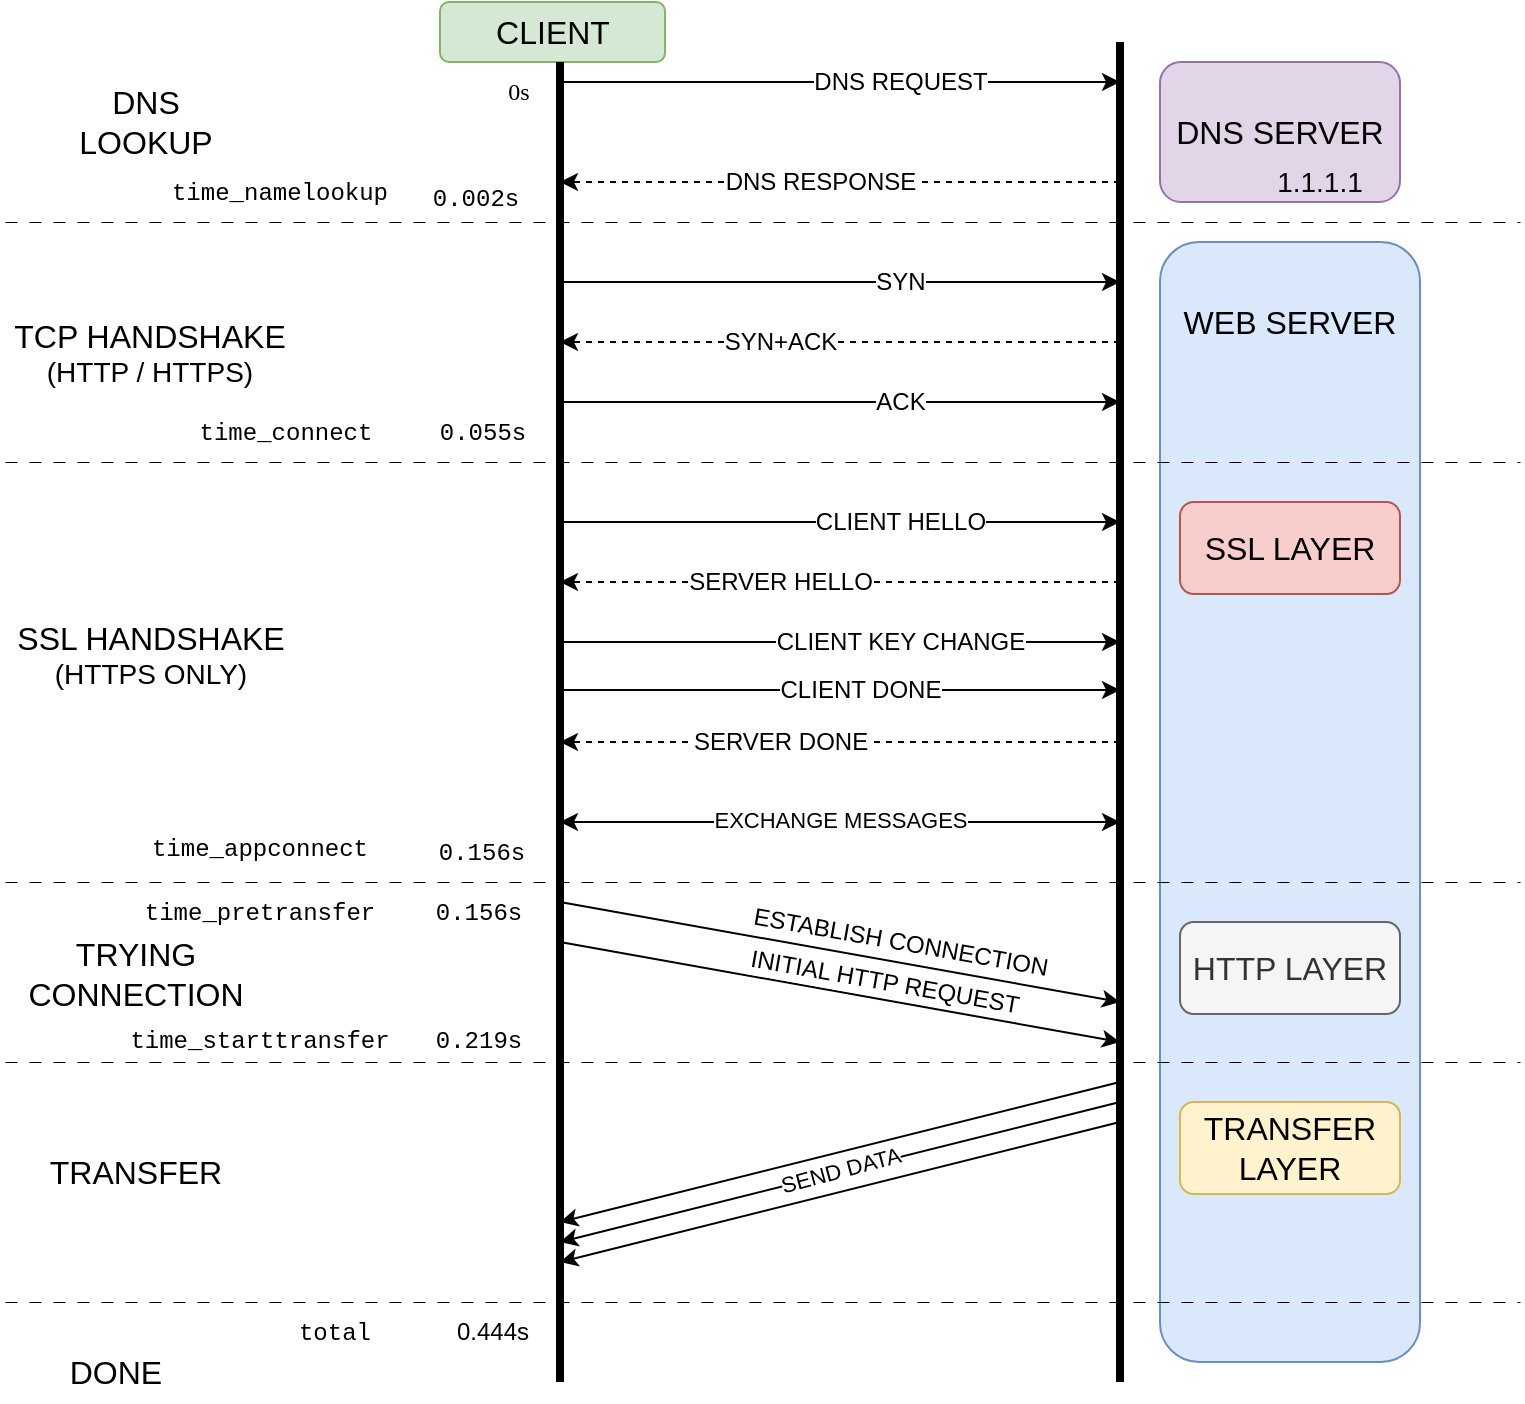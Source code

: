 <mxfile>
    <diagram name="Page-1" id="1liTm15afsR-puAgwV_L">
        <mxGraphModel dx="938" dy="655" grid="1" gridSize="10" guides="1" tooltips="1" connect="1" arrows="1" fold="1" page="1" pageScale="1" pageWidth="1169" pageHeight="827" math="0" shadow="0">
            <root>
                <mxCell id="0"/>
                <mxCell id="1" parent="0"/>
                <mxCell id="zWmy7efZT_JnDAbeR441-1" value="&lt;font style=&quot;font-size: 16px;&quot;&gt;CLIENT&lt;/font&gt;" style="rounded=1;whiteSpace=wrap;html=1;fillColor=#d5e8d4;strokeColor=#82b366;" parent="1" vertex="1">
                    <mxGeometry x="425" y="64" width="112.5" height="30" as="geometry"/>
                </mxCell>
                <mxCell id="zWmy7efZT_JnDAbeR441-2" value="&lt;font style=&quot;font-size: 16px;&quot;&gt;DNS SERVER&lt;/font&gt;" style="rounded=1;whiteSpace=wrap;html=1;fillColor=#e1d5e7;strokeColor=#9673a6;" parent="1" vertex="1">
                    <mxGeometry x="785" y="94" width="120" height="70" as="geometry"/>
                </mxCell>
                <mxCell id="zWmy7efZT_JnDAbeR441-3" value="" style="rounded=1;whiteSpace=wrap;html=1;fillColor=#dae8fc;strokeColor=#6c8ebf;" parent="1" vertex="1">
                    <mxGeometry x="785" y="184" width="130" height="560" as="geometry"/>
                </mxCell>
                <mxCell id="zWmy7efZT_JnDAbeR441-4" value="&lt;font style=&quot;font-size: 16px;&quot;&gt;WEB SERVER&lt;/font&gt;" style="text;html=1;strokeColor=none;fillColor=none;align=center;verticalAlign=middle;whiteSpace=wrap;rounded=0;" parent="1" vertex="1">
                    <mxGeometry x="795" y="204" width="110" height="40" as="geometry"/>
                </mxCell>
                <mxCell id="zWmy7efZT_JnDAbeR441-5" value="" style="endArrow=none;html=1;rounded=0;strokeWidth=4;" parent="1" edge="1">
                    <mxGeometry width="50" height="50" relative="1" as="geometry">
                        <mxPoint x="765" y="754" as="sourcePoint"/>
                        <mxPoint x="765" y="84" as="targetPoint"/>
                    </mxGeometry>
                </mxCell>
                <mxCell id="zWmy7efZT_JnDAbeR441-7" value="&lt;font style=&quot;font-size: 14px;&quot;&gt;1.1.1.1&lt;/font&gt;" style="text;html=1;strokeColor=none;fillColor=none;align=center;verticalAlign=middle;whiteSpace=wrap;rounded=0;" parent="1" vertex="1">
                    <mxGeometry x="835" y="144" width="60" height="20" as="geometry"/>
                </mxCell>
                <mxCell id="zWmy7efZT_JnDAbeR441-8" value="&lt;font style=&quot;font-size: 16px;&quot;&gt;SSL LAYER&lt;/font&gt;" style="rounded=1;whiteSpace=wrap;html=1;fillColor=#f8cecc;strokeColor=#b85450;" parent="1" vertex="1">
                    <mxGeometry x="795" y="314" width="110" height="46" as="geometry"/>
                </mxCell>
                <mxCell id="zWmy7efZT_JnDAbeR441-9" value="&lt;font style=&quot;font-size: 16px;&quot;&gt;HTTP LAYER&lt;/font&gt;" style="rounded=1;whiteSpace=wrap;html=1;fillColor=#f5f5f5;strokeColor=#666666;fontColor=#333333;" parent="1" vertex="1">
                    <mxGeometry x="795" y="524" width="110" height="46" as="geometry"/>
                </mxCell>
                <mxCell id="zWmy7efZT_JnDAbeR441-10" value="&lt;font style=&quot;font-size: 16px;&quot;&gt;TRANSFER&lt;br&gt;LAYER&lt;br&gt;&lt;/font&gt;" style="rounded=1;whiteSpace=wrap;html=1;fillColor=#fff2cc;strokeColor=#d6b656;" parent="1" vertex="1">
                    <mxGeometry x="795" y="614" width="110" height="46" as="geometry"/>
                </mxCell>
                <mxCell id="zWmy7efZT_JnDAbeR441-11" value="" style="endArrow=classic;html=1;rounded=0;" parent="1" edge="1">
                    <mxGeometry width="50" height="50" relative="1" as="geometry">
                        <mxPoint x="485" y="104" as="sourcePoint"/>
                        <mxPoint x="765" y="104" as="targetPoint"/>
                    </mxGeometry>
                </mxCell>
                <mxCell id="zWmy7efZT_JnDAbeR441-13" value="&lt;font style=&quot;font-size: 12px;&quot;&gt;DNS REQUEST&lt;/font&gt;" style="edgeLabel;html=1;align=center;verticalAlign=middle;resizable=0;points=[];" parent="zWmy7efZT_JnDAbeR441-11" vertex="1" connectable="0">
                    <mxGeometry x="0.2" relative="1" as="geometry">
                        <mxPoint x="2" as="offset"/>
                    </mxGeometry>
                </mxCell>
                <mxCell id="zWmy7efZT_JnDAbeR441-12" value="" style="endArrow=none;html=1;rounded=0;strokeWidth=4;" parent="1" edge="1">
                    <mxGeometry width="50" height="50" relative="1" as="geometry">
                        <mxPoint x="485" y="754" as="sourcePoint"/>
                        <mxPoint x="485" y="94" as="targetPoint"/>
                    </mxGeometry>
                </mxCell>
                <mxCell id="zWmy7efZT_JnDAbeR441-14" value="" style="endArrow=classic;html=1;rounded=0;dashed=1;strokeWidth=1;" parent="1" edge="1">
                    <mxGeometry width="50" height="50" relative="1" as="geometry">
                        <mxPoint x="765" y="154" as="sourcePoint"/>
                        <mxPoint x="485" y="154" as="targetPoint"/>
                    </mxGeometry>
                </mxCell>
                <mxCell id="zWmy7efZT_JnDAbeR441-15" value="&lt;font style=&quot;font-size: 12px;&quot;&gt;DNS RESPONSE&lt;/font&gt;" style="edgeLabel;html=1;align=center;verticalAlign=middle;resizable=0;points=[];" parent="zWmy7efZT_JnDAbeR441-14" vertex="1" connectable="0">
                    <mxGeometry x="0.129" y="-1" relative="1" as="geometry">
                        <mxPoint x="8" y="1" as="offset"/>
                    </mxGeometry>
                </mxCell>
                <mxCell id="zWmy7efZT_JnDAbeR441-17" value="" style="endArrow=classic;html=1;rounded=0;" parent="1" edge="1">
                    <mxGeometry width="50" height="50" relative="1" as="geometry">
                        <mxPoint x="485" y="204" as="sourcePoint"/>
                        <mxPoint x="765" y="204" as="targetPoint"/>
                    </mxGeometry>
                </mxCell>
                <mxCell id="zWmy7efZT_JnDAbeR441-18" value="&lt;font style=&quot;font-size: 12px;&quot;&gt;SYN&lt;/font&gt;" style="edgeLabel;html=1;align=center;verticalAlign=middle;resizable=0;points=[];" parent="zWmy7efZT_JnDAbeR441-17" vertex="1" connectable="0">
                    <mxGeometry x="0.2" relative="1" as="geometry">
                        <mxPoint x="2" as="offset"/>
                    </mxGeometry>
                </mxCell>
                <mxCell id="zWmy7efZT_JnDAbeR441-19" value="" style="endArrow=classic;html=1;rounded=0;dashed=1;strokeWidth=1;" parent="1" edge="1">
                    <mxGeometry width="50" height="50" relative="1" as="geometry">
                        <mxPoint x="765" y="234" as="sourcePoint"/>
                        <mxPoint x="485" y="234" as="targetPoint"/>
                    </mxGeometry>
                </mxCell>
                <mxCell id="zWmy7efZT_JnDAbeR441-20" value="&lt;font style=&quot;font-size: 12px;&quot;&gt;SYN+ACK&lt;/font&gt;" style="edgeLabel;html=1;align=center;verticalAlign=middle;resizable=0;points=[];" parent="zWmy7efZT_JnDAbeR441-19" vertex="1" connectable="0">
                    <mxGeometry x="0.129" y="-1" relative="1" as="geometry">
                        <mxPoint x="-12" y="1" as="offset"/>
                    </mxGeometry>
                </mxCell>
                <mxCell id="zWmy7efZT_JnDAbeR441-21" value="" style="endArrow=classic;html=1;rounded=0;" parent="1" edge="1">
                    <mxGeometry width="50" height="50" relative="1" as="geometry">
                        <mxPoint x="485" y="264" as="sourcePoint"/>
                        <mxPoint x="765" y="264" as="targetPoint"/>
                    </mxGeometry>
                </mxCell>
                <mxCell id="zWmy7efZT_JnDAbeR441-22" value="&lt;span style=&quot;font-size: 12px;&quot;&gt;ACK&lt;/span&gt;" style="edgeLabel;html=1;align=center;verticalAlign=middle;resizable=0;points=[];" parent="zWmy7efZT_JnDAbeR441-21" vertex="1" connectable="0">
                    <mxGeometry x="0.2" relative="1" as="geometry">
                        <mxPoint x="2" as="offset"/>
                    </mxGeometry>
                </mxCell>
                <mxCell id="zWmy7efZT_JnDAbeR441-23" value="" style="endArrow=none;dashed=1;html=1;rounded=0;dashPattern=12 12;strokeWidth=0.5;" parent="1" edge="1">
                    <mxGeometry width="50" height="50" relative="1" as="geometry">
                        <mxPoint x="207.5" y="294" as="sourcePoint"/>
                        <mxPoint x="965" y="294" as="targetPoint"/>
                    </mxGeometry>
                </mxCell>
                <mxCell id="zWmy7efZT_JnDAbeR441-24" value="" style="endArrow=none;dashed=1;html=1;rounded=0;dashPattern=12 12;strokeWidth=0.5;" parent="1" edge="1">
                    <mxGeometry width="50" height="50" relative="1" as="geometry">
                        <mxPoint x="207.5" y="174" as="sourcePoint"/>
                        <mxPoint x="965" y="174" as="targetPoint"/>
                    </mxGeometry>
                </mxCell>
                <mxCell id="zWmy7efZT_JnDAbeR441-25" value="" style="endArrow=classic;html=1;rounded=0;" parent="1" edge="1">
                    <mxGeometry width="50" height="50" relative="1" as="geometry">
                        <mxPoint x="485" y="324" as="sourcePoint"/>
                        <mxPoint x="765" y="324" as="targetPoint"/>
                    </mxGeometry>
                </mxCell>
                <mxCell id="zWmy7efZT_JnDAbeR441-26" value="&lt;span style=&quot;font-size: 12px;&quot;&gt;CLIENT HELLO&lt;/span&gt;" style="edgeLabel;html=1;align=center;verticalAlign=middle;resizable=0;points=[];" parent="zWmy7efZT_JnDAbeR441-25" vertex="1" connectable="0">
                    <mxGeometry x="0.2" relative="1" as="geometry">
                        <mxPoint x="2" as="offset"/>
                    </mxGeometry>
                </mxCell>
                <mxCell id="zWmy7efZT_JnDAbeR441-27" value="" style="endArrow=classic;html=1;rounded=0;dashed=1;strokeWidth=1;" parent="1" edge="1">
                    <mxGeometry width="50" height="50" relative="1" as="geometry">
                        <mxPoint x="765" y="354" as="sourcePoint"/>
                        <mxPoint x="485" y="354" as="targetPoint"/>
                    </mxGeometry>
                </mxCell>
                <mxCell id="zWmy7efZT_JnDAbeR441-28" value="&lt;font style=&quot;font-size: 12px;&quot;&gt;SERVER HELLO&lt;/font&gt;" style="edgeLabel;html=1;align=center;verticalAlign=middle;resizable=0;points=[];" parent="zWmy7efZT_JnDAbeR441-27" vertex="1" connectable="0">
                    <mxGeometry x="0.129" y="-1" relative="1" as="geometry">
                        <mxPoint x="-12" y="1" as="offset"/>
                    </mxGeometry>
                </mxCell>
                <mxCell id="zWmy7efZT_JnDAbeR441-29" value="" style="endArrow=classic;html=1;rounded=0;" parent="1" edge="1">
                    <mxGeometry width="50" height="50" relative="1" as="geometry">
                        <mxPoint x="485" y="384" as="sourcePoint"/>
                        <mxPoint x="765" y="384" as="targetPoint"/>
                    </mxGeometry>
                </mxCell>
                <mxCell id="zWmy7efZT_JnDAbeR441-30" value="&lt;span style=&quot;font-size: 12px;&quot;&gt;CLIENT KEY CHANGE&lt;/span&gt;" style="edgeLabel;html=1;align=center;verticalAlign=middle;resizable=0;points=[];" parent="zWmy7efZT_JnDAbeR441-29" vertex="1" connectable="0">
                    <mxGeometry x="0.2" relative="1" as="geometry">
                        <mxPoint x="2" as="offset"/>
                    </mxGeometry>
                </mxCell>
                <mxCell id="zWmy7efZT_JnDAbeR441-31" value="" style="endArrow=classic;html=1;rounded=0;" parent="1" edge="1">
                    <mxGeometry width="50" height="50" relative="1" as="geometry">
                        <mxPoint x="485" y="408" as="sourcePoint"/>
                        <mxPoint x="765" y="408" as="targetPoint"/>
                    </mxGeometry>
                </mxCell>
                <mxCell id="zWmy7efZT_JnDAbeR441-32" value="&lt;span style=&quot;font-size: 12px;&quot;&gt;CLIENT DONE&lt;/span&gt;" style="edgeLabel;html=1;align=center;verticalAlign=middle;resizable=0;points=[];" parent="zWmy7efZT_JnDAbeR441-31" vertex="1" connectable="0">
                    <mxGeometry x="0.2" relative="1" as="geometry">
                        <mxPoint x="-18" as="offset"/>
                    </mxGeometry>
                </mxCell>
                <mxCell id="zWmy7efZT_JnDAbeR441-33" value="" style="endArrow=classic;html=1;rounded=0;dashed=1;strokeWidth=1;" parent="1" edge="1">
                    <mxGeometry width="50" height="50" relative="1" as="geometry">
                        <mxPoint x="765" y="434" as="sourcePoint"/>
                        <mxPoint x="485" y="434" as="targetPoint"/>
                    </mxGeometry>
                </mxCell>
                <mxCell id="zWmy7efZT_JnDAbeR441-34" value="&lt;font style=&quot;font-size: 12px;&quot;&gt;SERVER DONE&lt;/font&gt;" style="edgeLabel;html=1;align=center;verticalAlign=middle;resizable=0;points=[];" parent="zWmy7efZT_JnDAbeR441-33" vertex="1" connectable="0">
                    <mxGeometry x="0.129" y="-1" relative="1" as="geometry">
                        <mxPoint x="-12" y="1" as="offset"/>
                    </mxGeometry>
                </mxCell>
                <mxCell id="zWmy7efZT_JnDAbeR441-35" value="" style="endArrow=classic;startArrow=classic;html=1;rounded=0;" parent="1" edge="1">
                    <mxGeometry width="50" height="50" relative="1" as="geometry">
                        <mxPoint x="485" y="474" as="sourcePoint"/>
                        <mxPoint x="765" y="474" as="targetPoint"/>
                    </mxGeometry>
                </mxCell>
                <mxCell id="zWmy7efZT_JnDAbeR441-36" value="EXCHANGE MESSAGES" style="edgeLabel;html=1;align=center;verticalAlign=middle;resizable=0;points=[];" parent="zWmy7efZT_JnDAbeR441-35" vertex="1" connectable="0">
                    <mxGeometry x="-0.171" y="1" relative="1" as="geometry">
                        <mxPoint x="24" as="offset"/>
                    </mxGeometry>
                </mxCell>
                <mxCell id="zWmy7efZT_JnDAbeR441-37" value="" style="endArrow=none;dashed=1;html=1;rounded=0;dashPattern=12 12;strokeWidth=0.5;" parent="1" edge="1">
                    <mxGeometry width="50" height="50" relative="1" as="geometry">
                        <mxPoint x="207.5" y="504" as="sourcePoint"/>
                        <mxPoint x="965" y="504" as="targetPoint"/>
                    </mxGeometry>
                </mxCell>
                <mxCell id="zWmy7efZT_JnDAbeR441-38" value="" style="endArrow=classic;html=1;rounded=0;" parent="1" edge="1">
                    <mxGeometry width="50" height="50" relative="1" as="geometry">
                        <mxPoint x="485" y="514" as="sourcePoint"/>
                        <mxPoint x="765" y="564" as="targetPoint"/>
                    </mxGeometry>
                </mxCell>
                <mxCell id="zWmy7efZT_JnDAbeR441-39" value="&lt;span style=&quot;font-size: 12px;&quot;&gt;ESTABLISH CONNECTION&lt;/span&gt;" style="edgeLabel;html=1;align=center;verticalAlign=middle;resizable=0;points=[];rotation=10;" parent="zWmy7efZT_JnDAbeR441-38" vertex="1" connectable="0">
                    <mxGeometry x="0.2" relative="1" as="geometry">
                        <mxPoint x="2" y="-10" as="offset"/>
                    </mxGeometry>
                </mxCell>
                <mxCell id="zWmy7efZT_JnDAbeR441-40" value="" style="endArrow=classic;html=1;rounded=0;" parent="1" edge="1">
                    <mxGeometry width="50" height="50" relative="1" as="geometry">
                        <mxPoint x="485" y="534" as="sourcePoint"/>
                        <mxPoint x="765" y="584" as="targetPoint"/>
                    </mxGeometry>
                </mxCell>
                <mxCell id="zWmy7efZT_JnDAbeR441-41" value="&lt;span style=&quot;font-size: 12px;&quot;&gt;INITIAL HTTP REQUEST&lt;/span&gt;" style="edgeLabel;html=1;align=center;verticalAlign=middle;resizable=0;points=[];rotation=10;" parent="zWmy7efZT_JnDAbeR441-40" vertex="1" connectable="0">
                    <mxGeometry x="0.2" relative="1" as="geometry">
                        <mxPoint x="-6" y="-10" as="offset"/>
                    </mxGeometry>
                </mxCell>
                <mxCell id="zWmy7efZT_JnDAbeR441-42" value="" style="endArrow=classic;html=1;rounded=0;" parent="1" edge="1">
                    <mxGeometry width="50" height="50" relative="1" as="geometry">
                        <mxPoint x="765" y="604" as="sourcePoint"/>
                        <mxPoint x="485" y="674" as="targetPoint"/>
                    </mxGeometry>
                </mxCell>
                <mxCell id="zWmy7efZT_JnDAbeR441-43" value="" style="endArrow=classic;html=1;rounded=0;" parent="1" edge="1">
                    <mxGeometry width="50" height="50" relative="1" as="geometry">
                        <mxPoint x="765" y="614" as="sourcePoint"/>
                        <mxPoint x="485" y="684" as="targetPoint"/>
                    </mxGeometry>
                </mxCell>
                <mxCell id="zWmy7efZT_JnDAbeR441-45" value="SEND DATA" style="edgeLabel;html=1;align=center;verticalAlign=middle;resizable=0;points=[];rotation=-15;" parent="zWmy7efZT_JnDAbeR441-43" vertex="1" connectable="0">
                    <mxGeometry x="0.079" y="-4" relative="1" as="geometry">
                        <mxPoint x="12" as="offset"/>
                    </mxGeometry>
                </mxCell>
                <mxCell id="zWmy7efZT_JnDAbeR441-44" value="" style="endArrow=classic;html=1;rounded=0;" parent="1" edge="1">
                    <mxGeometry width="50" height="50" relative="1" as="geometry">
                        <mxPoint x="765" y="624" as="sourcePoint"/>
                        <mxPoint x="485" y="694" as="targetPoint"/>
                    </mxGeometry>
                </mxCell>
                <mxCell id="zWmy7efZT_JnDAbeR441-46" value="" style="endArrow=none;dashed=1;html=1;rounded=0;dashPattern=12 12;strokeWidth=0.5;" parent="1" edge="1">
                    <mxGeometry width="50" height="50" relative="1" as="geometry">
                        <mxPoint x="207.5" y="594" as="sourcePoint"/>
                        <mxPoint x="965" y="594" as="targetPoint"/>
                    </mxGeometry>
                </mxCell>
                <mxCell id="zWmy7efZT_JnDAbeR441-47" value="" style="endArrow=none;dashed=1;html=1;rounded=0;dashPattern=12 12;strokeWidth=0.5;" parent="1" edge="1">
                    <mxGeometry width="50" height="50" relative="1" as="geometry">
                        <mxPoint x="207.5" y="714" as="sourcePoint"/>
                        <mxPoint x="965" y="714" as="targetPoint"/>
                    </mxGeometry>
                </mxCell>
                <mxCell id="zWmy7efZT_JnDAbeR441-50" value="&lt;font style=&quot;font-size: 16px;&quot;&gt;DNS LOOKUP&lt;/font&gt;" style="text;html=1;strokeColor=none;fillColor=none;align=center;verticalAlign=middle;whiteSpace=wrap;rounded=0;" parent="1" vertex="1">
                    <mxGeometry x="237.5" y="104" width="80" height="40" as="geometry"/>
                </mxCell>
                <mxCell id="zWmy7efZT_JnDAbeR441-51" value="&lt;font style=&quot;&quot;&gt;&lt;span style=&quot;font-size: 16px;&quot;&gt;TCP HANDSHAKE&lt;/span&gt;&lt;br&gt;&lt;font style=&quot;font-size: 14px;&quot;&gt;(HTTP / HTTPS)&lt;/font&gt;&lt;br&gt;&lt;/font&gt;" style="text;html=1;strokeColor=none;fillColor=none;align=center;verticalAlign=middle;whiteSpace=wrap;rounded=0;" parent="1" vertex="1">
                    <mxGeometry x="205" y="214" width="150" height="50" as="geometry"/>
                </mxCell>
                <mxCell id="zWmy7efZT_JnDAbeR441-53" value="&lt;font style=&quot;font-size: 16px;&quot;&gt;DONE&lt;/font&gt;" style="text;html=1;strokeColor=none;fillColor=none;align=center;verticalAlign=middle;whiteSpace=wrap;rounded=0;" parent="1" vertex="1">
                    <mxGeometry x="232.5" y="734" width="60" height="30" as="geometry"/>
                </mxCell>
                <mxCell id="zWmy7efZT_JnDAbeR441-54" value="&lt;font style=&quot;font-size: 16px;&quot;&gt;TRANSFER&lt;/font&gt;" style="text;html=1;strokeColor=none;fillColor=none;align=center;verticalAlign=middle;whiteSpace=wrap;rounded=0;" parent="1" vertex="1">
                    <mxGeometry x="222.5" y="634" width="100" height="30" as="geometry"/>
                </mxCell>
                <mxCell id="zWmy7efZT_JnDAbeR441-55" value="&lt;font style=&quot;font-size: 16px;&quot;&gt;TRYING&lt;br&gt;CONNECTION&lt;br&gt;&lt;/font&gt;" style="text;html=1;strokeColor=none;fillColor=none;align=center;verticalAlign=middle;whiteSpace=wrap;rounded=0;" parent="1" vertex="1">
                    <mxGeometry x="207.5" y="530" width="130" height="40" as="geometry"/>
                </mxCell>
                <mxCell id="zWmy7efZT_JnDAbeR441-56" value="&lt;font style=&quot;&quot;&gt;&lt;span style=&quot;font-size: 16px;&quot;&gt;SSL HANDSHAKE&lt;/span&gt;&lt;br&gt;&lt;font style=&quot;font-size: 14px;&quot;&gt;(HTTPS ONLY)&lt;/font&gt;&lt;br&gt;&lt;/font&gt;" style="text;html=1;strokeColor=none;fillColor=none;align=center;verticalAlign=middle;whiteSpace=wrap;rounded=0;" parent="1" vertex="1">
                    <mxGeometry x="207.5" y="372" width="145" height="36" as="geometry"/>
                </mxCell>
                <mxCell id="zWmy7efZT_JnDAbeR441-57" value="&lt;font face=&quot;Courier New&quot;&gt;time_namelookup&lt;/font&gt;" style="text;html=1;strokeColor=none;fillColor=none;align=center;verticalAlign=middle;whiteSpace=wrap;rounded=0;" parent="1" vertex="1">
                    <mxGeometry x="280" y="146.5" width="130" height="25" as="geometry"/>
                </mxCell>
                <mxCell id="zWmy7efZT_JnDAbeR441-58" value="&lt;font face=&quot;Courier New&quot;&gt;time_connect&lt;/font&gt;" style="text;html=1;strokeColor=none;fillColor=none;align=center;verticalAlign=middle;whiteSpace=wrap;rounded=0;" parent="1" vertex="1">
                    <mxGeometry x="292.5" y="266.5" width="110" height="25" as="geometry"/>
                </mxCell>
                <mxCell id="zWmy7efZT_JnDAbeR441-59" value="&lt;font face=&quot;Courier New&quot;&gt;time_appconnect&lt;/font&gt;" style="text;html=1;strokeColor=none;fillColor=none;align=center;verticalAlign=middle;whiteSpace=wrap;rounded=0;" parent="1" vertex="1">
                    <mxGeometry x="275" y="474" width="120" height="25" as="geometry"/>
                </mxCell>
                <mxCell id="zWmy7efZT_JnDAbeR441-60" value="&lt;font face=&quot;Courier New&quot;&gt;time_pretransfer&lt;/font&gt;" style="text;html=1;strokeColor=none;fillColor=none;align=center;verticalAlign=middle;whiteSpace=wrap;rounded=0;" parent="1" vertex="1">
                    <mxGeometry x="270" y="506.5" width="130" height="25" as="geometry"/>
                </mxCell>
                <mxCell id="zWmy7efZT_JnDAbeR441-61" value="&lt;font face=&quot;Courier New&quot;&gt;time_starttransfer&lt;/font&gt;" style="text;html=1;strokeColor=none;fillColor=none;align=center;verticalAlign=middle;whiteSpace=wrap;rounded=0;" parent="1" vertex="1">
                    <mxGeometry x="270" y="570" width="130" height="25" as="geometry"/>
                </mxCell>
                <mxCell id="zWmy7efZT_JnDAbeR441-62" value="&lt;font face=&quot;Courier New&quot;&gt;total&lt;/font&gt;" style="text;html=1;strokeColor=none;fillColor=none;align=center;verticalAlign=middle;whiteSpace=wrap;rounded=0;" parent="1" vertex="1">
                    <mxGeometry x="335" y="716.5" width="75" height="25" as="geometry"/>
                </mxCell>
                <mxCell id="zWmy7efZT_JnDAbeR441-63" value="&lt;font face=&quot;Verdana&quot;&gt;0s&lt;/font&gt;" style="text;html=1;strokeColor=none;fillColor=none;align=center;verticalAlign=middle;whiteSpace=wrap;rounded=0;" parent="1" vertex="1">
                    <mxGeometry x="447.5" y="94" width="32.5" height="30" as="geometry"/>
                </mxCell>
                <mxCell id="zWmy7efZT_JnDAbeR441-64" value="&lt;font face=&quot;Courier New&quot;&gt;0.055s&lt;/font&gt;" style="text;html=1;strokeColor=none;fillColor=none;align=center;verticalAlign=middle;whiteSpace=wrap;rounded=0;" parent="1" vertex="1">
                    <mxGeometry x="420" y="264" width="52.5" height="30" as="geometry"/>
                </mxCell>
                <mxCell id="zWmy7efZT_JnDAbeR441-65" value="&lt;font face=&quot;Courier New&quot;&gt;0.156s&lt;/font&gt;" style="text;html=1;strokeColor=none;fillColor=none;align=center;verticalAlign=middle;whiteSpace=wrap;rounded=0;" parent="1" vertex="1">
                    <mxGeometry x="412.5" y="504" width="62.5" height="30" as="geometry"/>
                </mxCell>
                <mxCell id="zWmy7efZT_JnDAbeR441-66" value="&lt;font face=&quot;Courier New&quot;&gt;0.002s&lt;/font&gt;" style="text;html=1;strokeColor=none;fillColor=none;align=center;verticalAlign=middle;whiteSpace=wrap;rounded=0;" parent="1" vertex="1">
                    <mxGeometry x="412.5" y="146.5" width="60" height="30" as="geometry"/>
                </mxCell>
                <mxCell id="zWmy7efZT_JnDAbeR441-67" value="&lt;font face=&quot;Courier New&quot;&gt;0.156s&lt;/font&gt;" style="text;html=1;strokeColor=none;fillColor=none;align=center;verticalAlign=middle;whiteSpace=wrap;rounded=0;" parent="1" vertex="1">
                    <mxGeometry x="416.25" y="474" width="60" height="30" as="geometry"/>
                </mxCell>
                <mxCell id="zWmy7efZT_JnDAbeR441-68" value="&lt;font face=&quot;Courier New&quot;&gt;0.219s&lt;/font&gt;" style="text;html=1;strokeColor=none;fillColor=none;align=center;verticalAlign=middle;whiteSpace=wrap;rounded=0;" parent="1" vertex="1">
                    <mxGeometry x="412.5" y="567.5" width="62.5" height="30" as="geometry"/>
                </mxCell>
                <mxCell id="zWmy7efZT_JnDAbeR441-69" value="0.444s" style="text;html=1;strokeColor=none;fillColor=none;align=center;verticalAlign=middle;whiteSpace=wrap;rounded=0;" parent="1" vertex="1">
                    <mxGeometry x="420" y="714" width="62.5" height="30" as="geometry"/>
                </mxCell>
            </root>
        </mxGraphModel>
    </diagram>
</mxfile>